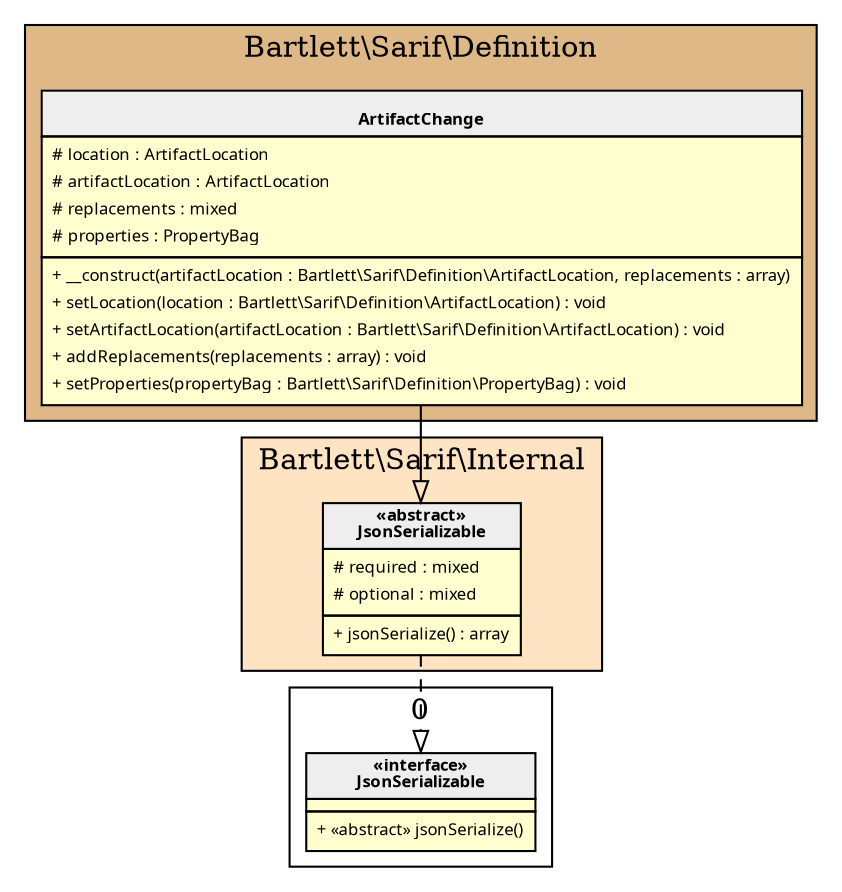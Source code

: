 digraph {
  graph [name="G" overlap="false" rankdir="TB" bgcolor="transparent"]
  node [fontname="Verdana" fontsize=8 shape="none" margin=0 fillcolor="#FEFECE" style="filled"]
  edge [fontname="Verdana" fontsize=8]
  subgraph cluster_0 {
    graph [bgcolor="BurlyWood"]
    label = "Bartlett\\Sarif\\Definition"
    "Bartlett\\Sarif\\Definition\\ArtifactChange" [shape="none" label=<
<table cellspacing="0" border="0" cellborder="1">
    <tr><td bgcolor="#eeeeee"><b><br/>ArtifactChange</b></td></tr>
    <tr><td><table border="0" cellspacing="0" cellpadding="2">
    <tr><td align="left"># location : ArtifactLocation</td></tr>
    <tr><td align="left"># artifactLocation : ArtifactLocation</td></tr>
    <tr><td align="left"># replacements : mixed</td></tr>
    <tr><td align="left"># properties : PropertyBag</td></tr>
</table></td></tr>
    <tr><td><table border="0" cellspacing="0" cellpadding="2">
    <tr><td align="left">+ __construct(artifactLocation : Bartlett\\Sarif\\Definition\\ArtifactLocation, replacements : array)</td></tr>
    <tr><td align="left">+ setLocation(location : Bartlett\\Sarif\\Definition\\ArtifactLocation) : void</td></tr>
    <tr><td align="left">+ setArtifactLocation(artifactLocation : Bartlett\\Sarif\\Definition\\ArtifactLocation) : void</td></tr>
    <tr><td align="left">+ addReplacements(replacements : array) : void</td></tr>
    <tr><td align="left">+ setProperties(propertyBag : Bartlett\\Sarif\\Definition\\PropertyBag) : void</td></tr>
</table></td></tr>
</table>>]
  }
  subgraph cluster_1 {
    graph [bgcolor="Bisque"]
    label = "Bartlett\\Sarif\\Internal"
    "Bartlett\\Sarif\\Internal\\JsonSerializable" [shape="none" label=<
<table cellspacing="0" border="0" cellborder="1">
    <tr><td bgcolor="#eeeeee"><b>«abstract»<br/>JsonSerializable</b></td></tr>
    <tr><td><table border="0" cellspacing="0" cellpadding="2">
    <tr><td align="left"># required : mixed</td></tr>
    <tr><td align="left"># optional : mixed</td></tr>
</table></td></tr>
    <tr><td><table border="0" cellspacing="0" cellpadding="2">
    <tr><td align="left">+ jsonSerialize() : array</td></tr>
</table></td></tr>
</table>>]
  }
  subgraph cluster_2 {
    label = 0
    "JsonSerializable" [shape="none" label=<
<table cellspacing="0" border="0" cellborder="1">
    <tr><td bgcolor="#eeeeee"><b>«interface»<br/>JsonSerializable</b></td></tr>
    <tr><td></td></tr>
    <tr><td><table border="0" cellspacing="0" cellpadding="2">
    <tr><td align="left">+ «abstract» jsonSerialize()</td></tr>
</table></td></tr>
</table>>]
  }
  "Bartlett\\Sarif\\Internal\\JsonSerializable" -> "JsonSerializable" [arrowhead="empty" style="dashed"]
  "Bartlett\\Sarif\\Definition\\ArtifactChange" -> "Bartlett\\Sarif\\Internal\\JsonSerializable" [arrowhead="empty" style="filled"]
}
